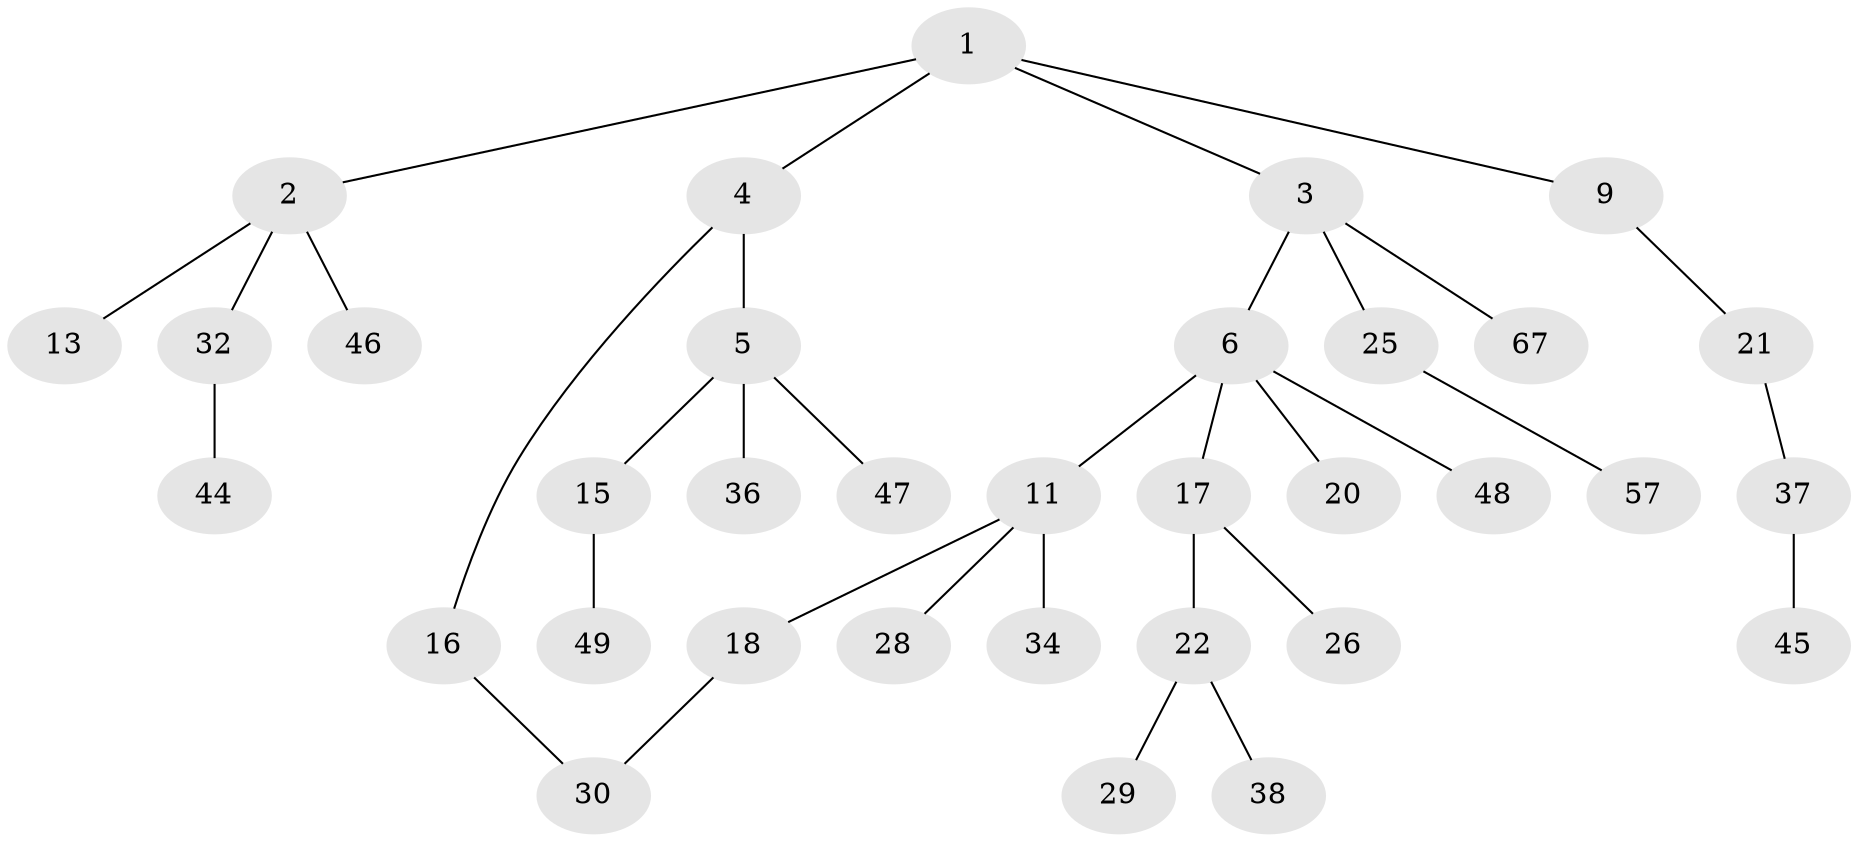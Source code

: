 // original degree distribution, {4: 0.11594202898550725, 3: 0.13043478260869565, 2: 0.21739130434782608, 5: 0.043478260869565216, 1: 0.4927536231884058}
// Generated by graph-tools (version 1.1) at 2025/13/03/09/25 04:13:26]
// undirected, 34 vertices, 34 edges
graph export_dot {
graph [start="1"]
  node [color=gray90,style=filled];
  1;
  2 [super="+12"];
  3;
  4;
  5 [super="+35+8"];
  6 [super="+10+7"];
  9 [super="+19+66"];
  11 [super="+14+43+56"];
  13 [super="+69"];
  15 [super="+23"];
  16;
  17;
  18 [super="+50+52+24"];
  20 [super="+61+33+27"];
  21;
  22 [super="+31+42"];
  25 [super="+64"];
  26;
  28;
  29;
  30 [super="+58"];
  32 [super="+62+60"];
  34 [super="+40+55+68"];
  36;
  37 [super="+59"];
  38 [super="+39"];
  44;
  45 [super="+53"];
  46 [super="+63"];
  47;
  48 [super="+51"];
  49;
  57;
  67;
  1 -- 2;
  1 -- 3;
  1 -- 4;
  1 -- 9;
  2 -- 13;
  2 -- 46;
  2 -- 32;
  3 -- 6;
  3 -- 25;
  3 -- 67;
  4 -- 5;
  4 -- 16;
  5 -- 15;
  5 -- 36;
  5 -- 47;
  6 -- 20;
  6 -- 48;
  6 -- 17;
  6 -- 11;
  9 -- 21;
  11 -- 34;
  11 -- 18;
  11 -- 28;
  15 -- 49;
  16 -- 30;
  17 -- 22;
  17 -- 26;
  18 -- 30;
  21 -- 37;
  22 -- 29;
  22 -- 38;
  25 -- 57;
  32 -- 44;
  37 -- 45;
}
